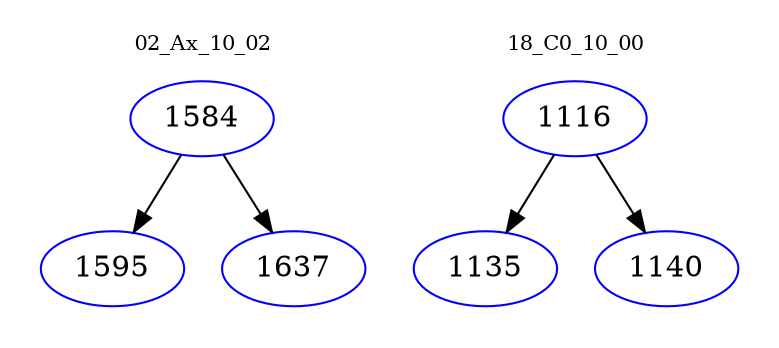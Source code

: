 digraph{
subgraph cluster_0 {
color = white
label = "02_Ax_10_02";
fontsize=10;
T0_1584 [label="1584", color="blue"]
T0_1584 -> T0_1595 [color="black"]
T0_1595 [label="1595", color="blue"]
T0_1584 -> T0_1637 [color="black"]
T0_1637 [label="1637", color="blue"]
}
subgraph cluster_1 {
color = white
label = "18_C0_10_00";
fontsize=10;
T1_1116 [label="1116", color="blue"]
T1_1116 -> T1_1135 [color="black"]
T1_1135 [label="1135", color="blue"]
T1_1116 -> T1_1140 [color="black"]
T1_1140 [label="1140", color="blue"]
}
}
